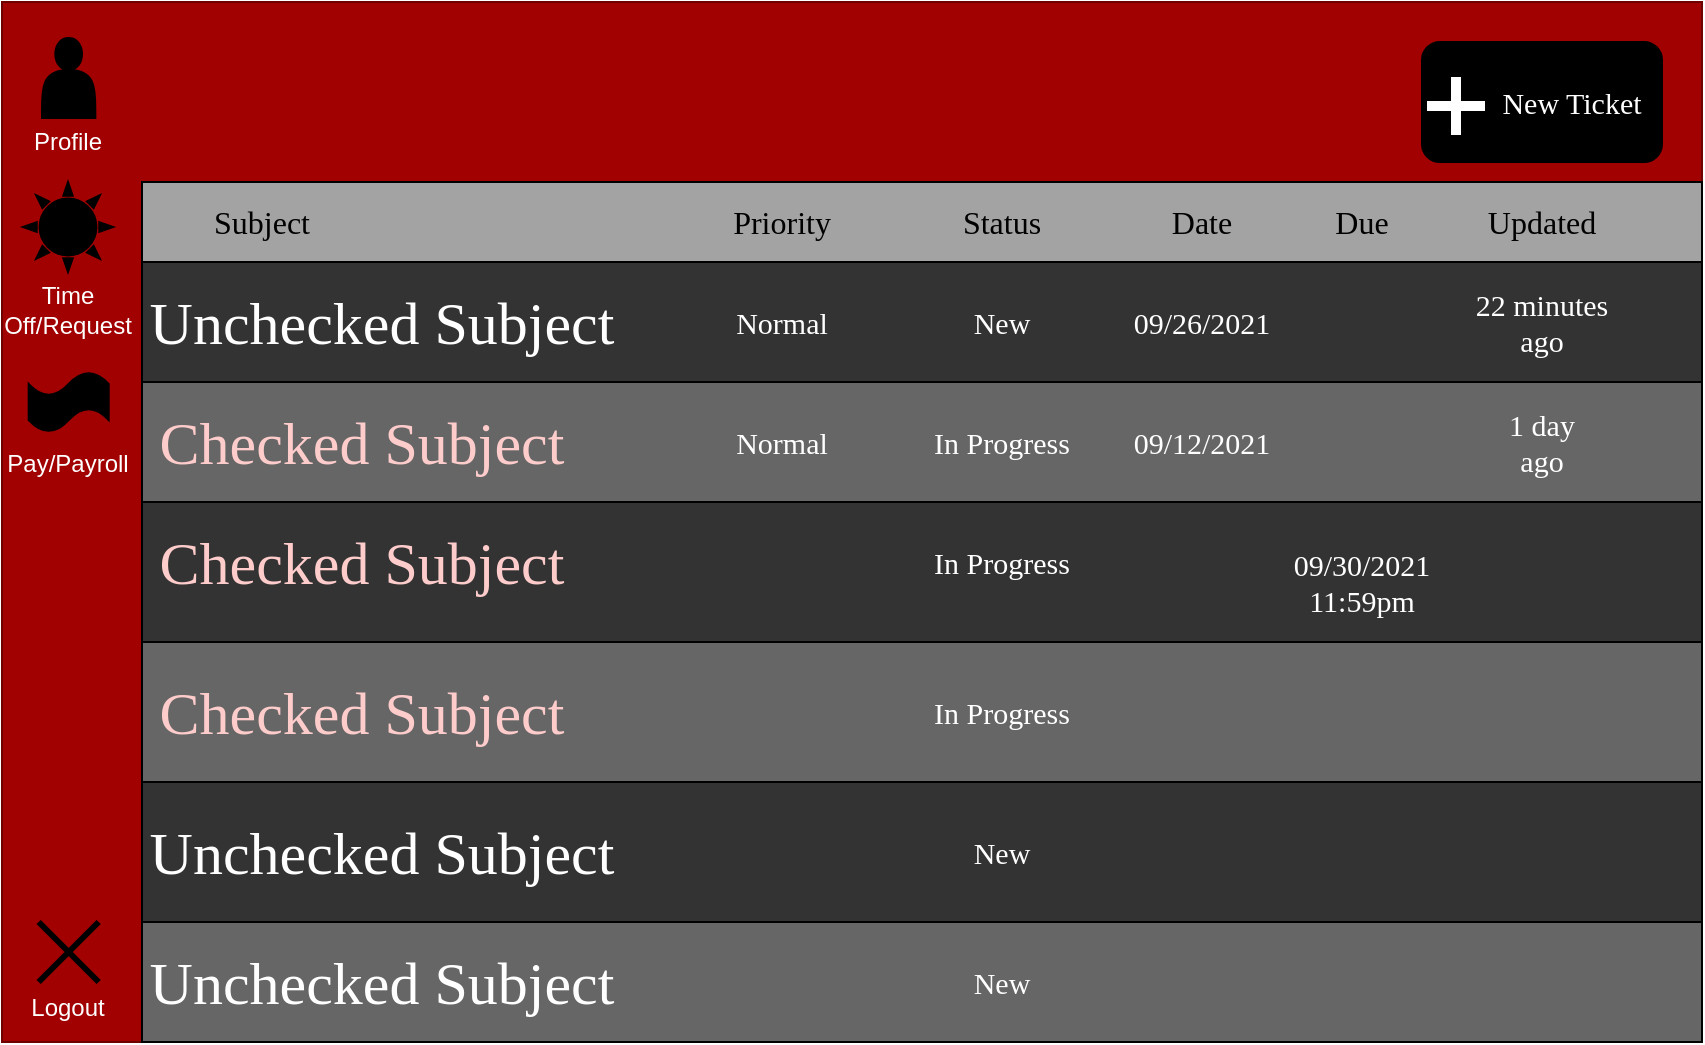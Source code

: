 <mxfile version="15.2.9" type="github">
  <diagram id="hiGkYWmm5E9R4qwjUONw" name="Page-1">
    <mxGraphModel dx="782" dy="507" grid="1" gridSize="10" guides="1" tooltips="1" connect="1" arrows="1" fold="1" page="1" pageScale="1" pageWidth="850" pageHeight="1100" math="0" shadow="0">
      <root>
        <mxCell id="0" />
        <mxCell id="1" parent="0" />
        <mxCell id="d1VfaluYkr6sNcdr90rd-1" value="" style="rounded=0;whiteSpace=wrap;html=1;fillColor=#A10101;strokeColor=#6F0000;fontColor=#ffffff;" parent="1" vertex="1">
          <mxGeometry width="850" height="520" as="geometry" />
        </mxCell>
        <mxCell id="d1VfaluYkr6sNcdr90rd-3" value="" style="rounded=0;whiteSpace=wrap;html=1;fillColor=#000000;" parent="1" vertex="1">
          <mxGeometry x="70" y="90" width="780" height="430" as="geometry" />
        </mxCell>
        <mxCell id="d1VfaluYkr6sNcdr90rd-5" value="" style="rounded=0;whiteSpace=wrap;html=1;fontColor=#FFFFFF;fillColor=#A3A3A3;" parent="1" vertex="1">
          <mxGeometry x="70" y="90" width="780" height="40" as="geometry" />
        </mxCell>
        <mxCell id="d1VfaluYkr6sNcdr90rd-6" value="Subject" style="text;html=1;strokeColor=none;fillColor=none;align=center;verticalAlign=middle;whiteSpace=wrap;rounded=0;fontFamily=Times New Roman;fontColor=#000000;fontSize=16;" parent="1" vertex="1">
          <mxGeometry x="110" y="100" width="40" height="20" as="geometry" />
        </mxCell>
        <mxCell id="d1VfaluYkr6sNcdr90rd-7" value="Priority" style="text;html=1;strokeColor=none;fillColor=none;align=center;verticalAlign=middle;whiteSpace=wrap;rounded=0;fontFamily=Times New Roman;fontSize=16;fontColor=#000000;" parent="1" vertex="1">
          <mxGeometry x="370" y="100" width="40" height="20" as="geometry" />
        </mxCell>
        <mxCell id="d1VfaluYkr6sNcdr90rd-8" value="Status" style="text;html=1;strokeColor=none;fillColor=none;align=center;verticalAlign=middle;whiteSpace=wrap;rounded=0;fontFamily=Times New Roman;fontSize=16;fontColor=#000000;" parent="1" vertex="1">
          <mxGeometry x="480" y="100" width="40" height="20" as="geometry" />
        </mxCell>
        <mxCell id="d1VfaluYkr6sNcdr90rd-10" value="Date" style="text;html=1;strokeColor=none;fillColor=none;align=center;verticalAlign=middle;whiteSpace=wrap;rounded=0;fontFamily=Times New Roman;fontSize=16;fontColor=#000000;" parent="1" vertex="1">
          <mxGeometry x="580" y="100" width="40" height="20" as="geometry" />
        </mxCell>
        <mxCell id="d1VfaluYkr6sNcdr90rd-11" value="Due" style="text;html=1;strokeColor=none;fillColor=none;align=center;verticalAlign=middle;whiteSpace=wrap;rounded=0;fontFamily=Times New Roman;fontSize=16;fontColor=#000000;" parent="1" vertex="1">
          <mxGeometry x="660" y="100" width="40" height="20" as="geometry" />
        </mxCell>
        <mxCell id="d1VfaluYkr6sNcdr90rd-12" value="Updated" style="text;html=1;strokeColor=none;fillColor=none;align=center;verticalAlign=middle;whiteSpace=wrap;rounded=0;fontFamily=Times New Roman;fontSize=16;fontColor=#000000;" parent="1" vertex="1">
          <mxGeometry x="750" y="100" width="40" height="20" as="geometry" />
        </mxCell>
        <mxCell id="d1VfaluYkr6sNcdr90rd-21" value="" style="rounded=0;whiteSpace=wrap;html=1;fontFamily=Times New Roman;fontSize=30;fontColor=#FFFFFF;fillColor=#333333;" parent="1" vertex="1">
          <mxGeometry x="70" y="130" width="780" height="60" as="geometry" />
        </mxCell>
        <mxCell id="d1VfaluYkr6sNcdr90rd-19" value="Unchecked Subject" style="text;html=1;strokeColor=none;fillColor=none;align=center;verticalAlign=middle;whiteSpace=wrap;rounded=0;fontFamily=Times New Roman;fontSize=30;fontColor=#FFFFFF;" parent="1" vertex="1">
          <mxGeometry x="60" y="150" width="260" height="20" as="geometry" />
        </mxCell>
        <mxCell id="d1VfaluYkr6sNcdr90rd-22" value="Normal" style="text;html=1;strokeColor=none;fillColor=none;align=center;verticalAlign=middle;whiteSpace=wrap;rounded=0;fontFamily=Times New Roman;fontSize=15;fontColor=#FFFFFF;" parent="1" vertex="1">
          <mxGeometry x="370" y="150" width="40" height="20" as="geometry" />
        </mxCell>
        <mxCell id="d1VfaluYkr6sNcdr90rd-24" value="New" style="text;html=1;strokeColor=none;fillColor=none;align=center;verticalAlign=middle;whiteSpace=wrap;rounded=0;fontFamily=Times New Roman;fontSize=15;fontColor=#FFFFFF;" parent="1" vertex="1">
          <mxGeometry x="480" y="150" width="40" height="20" as="geometry" />
        </mxCell>
        <mxCell id="d1VfaluYkr6sNcdr90rd-25" value="09/26/2021" style="text;html=1;strokeColor=none;fillColor=none;align=center;verticalAlign=middle;whiteSpace=wrap;rounded=0;fontFamily=Times New Roman;fontSize=15;fontColor=#FFFFFF;" parent="1" vertex="1">
          <mxGeometry x="580" y="150" width="40" height="20" as="geometry" />
        </mxCell>
        <mxCell id="d1VfaluYkr6sNcdr90rd-26" value="22 minutes ago" style="text;html=1;strokeColor=none;fillColor=none;align=center;verticalAlign=middle;whiteSpace=wrap;rounded=0;fontFamily=Times New Roman;fontSize=15;fontColor=#FFFFFF;" parent="1" vertex="1">
          <mxGeometry x="735" y="150" width="70" height="20" as="geometry" />
        </mxCell>
        <mxCell id="d1VfaluYkr6sNcdr90rd-27" value="" style="rounded=0;whiteSpace=wrap;html=1;fontFamily=Times New Roman;fontSize=30;fontColor=#FFFFFF;fillColor=#666666;" parent="1" vertex="1">
          <mxGeometry x="70" y="190" width="780" height="60" as="geometry" />
        </mxCell>
        <mxCell id="d1VfaluYkr6sNcdr90rd-28" value="Checked Subject" style="text;html=1;strokeColor=none;fillColor=none;align=center;verticalAlign=middle;whiteSpace=wrap;rounded=0;fontFamily=Times New Roman;fontSize=30;fontColor=#FFCCCC;" parent="1" vertex="1">
          <mxGeometry x="60" y="210" width="240" height="20" as="geometry" />
        </mxCell>
        <mxCell id="d1VfaluYkr6sNcdr90rd-29" value="Normal" style="text;html=1;strokeColor=none;fillColor=none;align=center;verticalAlign=middle;whiteSpace=wrap;rounded=0;fontFamily=Times New Roman;fontSize=15;fontColor=#FFFFFF;" parent="1" vertex="1">
          <mxGeometry x="370" y="210" width="40" height="20" as="geometry" />
        </mxCell>
        <mxCell id="d1VfaluYkr6sNcdr90rd-30" value="In Progress" style="text;html=1;strokeColor=none;fillColor=none;align=center;verticalAlign=middle;whiteSpace=wrap;rounded=0;fontFamily=Times New Roman;fontSize=15;fontColor=#FFFFFF;" parent="1" vertex="1">
          <mxGeometry x="465" y="210" width="70" height="20" as="geometry" />
        </mxCell>
        <mxCell id="d1VfaluYkr6sNcdr90rd-31" value="09/12/2021" style="text;html=1;strokeColor=none;fillColor=none;align=center;verticalAlign=middle;whiteSpace=wrap;rounded=0;fontFamily=Times New Roman;fontSize=15;fontColor=#FFFFFF;" parent="1" vertex="1">
          <mxGeometry x="580" y="210" width="40" height="20" as="geometry" />
        </mxCell>
        <mxCell id="d1VfaluYkr6sNcdr90rd-32" value="1 day ago" style="text;html=1;strokeColor=none;fillColor=none;align=center;verticalAlign=middle;whiteSpace=wrap;rounded=0;fontFamily=Times New Roman;fontSize=15;fontColor=#FFFFFF;" parent="1" vertex="1">
          <mxGeometry x="750" y="210" width="40" height="20" as="geometry" />
        </mxCell>
        <mxCell id="d1VfaluYkr6sNcdr90rd-33" value="" style="rounded=0;whiteSpace=wrap;html=1;fontFamily=Times New Roman;fontSize=30;fontColor=#FFFFFF;fillColor=#333333;" parent="1" vertex="1">
          <mxGeometry x="70" y="250" width="780" height="80" as="geometry" />
        </mxCell>
        <mxCell id="d1VfaluYkr6sNcdr90rd-34" value="" style="rounded=0;whiteSpace=wrap;html=1;fontFamily=Times New Roman;fontSize=30;fontColor=#FFFFFF;fillColor=#666666;" parent="1" vertex="1">
          <mxGeometry x="70" y="320" width="780" height="70" as="geometry" />
        </mxCell>
        <mxCell id="d1VfaluYkr6sNcdr90rd-35" value="" style="rounded=0;whiteSpace=wrap;html=1;fontFamily=Times New Roman;fontSize=30;fontColor=#FFFFFF;fillColor=#333333;" parent="1" vertex="1">
          <mxGeometry x="70" y="390" width="780" height="70" as="geometry" />
        </mxCell>
        <mxCell id="d1VfaluYkr6sNcdr90rd-36" value="" style="rounded=0;whiteSpace=wrap;html=1;fontFamily=Times New Roman;fontSize=30;fontColor=#FFFFFF;fillColor=#666666;" parent="1" vertex="1">
          <mxGeometry x="70" y="460" width="780" height="60" as="geometry" />
        </mxCell>
        <mxCell id="d1VfaluYkr6sNcdr90rd-37" value="Checked Subject" style="text;html=1;strokeColor=none;fillColor=none;align=center;verticalAlign=middle;whiteSpace=wrap;rounded=0;fontFamily=Times New Roman;fontSize=30;fontColor=#FFCCCC;" parent="1" vertex="1">
          <mxGeometry x="60" y="270" width="240" height="20" as="geometry" />
        </mxCell>
        <mxCell id="d1VfaluYkr6sNcdr90rd-38" value="Checked Subject" style="text;html=1;strokeColor=none;fillColor=none;align=center;verticalAlign=middle;whiteSpace=wrap;rounded=0;fontFamily=Times New Roman;fontSize=30;fontColor=#FFCCCC;" parent="1" vertex="1">
          <mxGeometry x="60" y="345" width="240" height="20" as="geometry" />
        </mxCell>
        <mxCell id="d1VfaluYkr6sNcdr90rd-39" value="Unchecked Subject" style="text;html=1;strokeColor=none;fillColor=none;align=center;verticalAlign=middle;whiteSpace=wrap;rounded=0;fontFamily=Times New Roman;fontSize=30;fontColor=#FFFFFF;" parent="1" vertex="1">
          <mxGeometry x="60" y="415" width="260" height="20" as="geometry" />
        </mxCell>
        <mxCell id="d1VfaluYkr6sNcdr90rd-40" value="Unchecked Subject" style="text;html=1;strokeColor=none;fillColor=none;align=center;verticalAlign=middle;whiteSpace=wrap;rounded=0;fontFamily=Times New Roman;fontSize=30;fontColor=#FFFFFF;" parent="1" vertex="1">
          <mxGeometry x="60" y="480" width="260" height="20" as="geometry" />
        </mxCell>
        <mxCell id="d1VfaluYkr6sNcdr90rd-41" value="In Progress" style="text;html=1;strokeColor=none;fillColor=none;align=center;verticalAlign=middle;whiteSpace=wrap;rounded=0;fontFamily=Times New Roman;fontSize=15;fontColor=#FFFFFF;" parent="1" vertex="1">
          <mxGeometry x="465" y="270" width="70" height="20" as="geometry" />
        </mxCell>
        <mxCell id="d1VfaluYkr6sNcdr90rd-42" value="In Progress" style="text;html=1;strokeColor=none;fillColor=none;align=center;verticalAlign=middle;whiteSpace=wrap;rounded=0;fontFamily=Times New Roman;fontSize=15;fontColor=#FFFFFF;" parent="1" vertex="1">
          <mxGeometry x="465" y="345" width="70" height="20" as="geometry" />
        </mxCell>
        <mxCell id="d1VfaluYkr6sNcdr90rd-43" value="New" style="text;html=1;strokeColor=none;fillColor=none;align=center;verticalAlign=middle;whiteSpace=wrap;rounded=0;fontFamily=Times New Roman;fontSize=15;fontColor=#FFFFFF;" parent="1" vertex="1">
          <mxGeometry x="480" y="415" width="40" height="20" as="geometry" />
        </mxCell>
        <mxCell id="d1VfaluYkr6sNcdr90rd-44" value="New" style="text;html=1;strokeColor=none;fillColor=none;align=center;verticalAlign=middle;whiteSpace=wrap;rounded=0;fontFamily=Times New Roman;fontSize=15;fontColor=#FFFFFF;" parent="1" vertex="1">
          <mxGeometry x="480" y="480" width="40" height="20" as="geometry" />
        </mxCell>
        <mxCell id="d1VfaluYkr6sNcdr90rd-45" value="09/30/2021&lt;br&gt;11:59pm" style="text;html=1;strokeColor=none;fillColor=none;align=center;verticalAlign=middle;whiteSpace=wrap;rounded=0;fontFamily=Times New Roman;fontSize=15;fontColor=#FFFFFF;" parent="1" vertex="1">
          <mxGeometry x="660" y="280" width="40" height="20" as="geometry" />
        </mxCell>
        <mxCell id="d1VfaluYkr6sNcdr90rd-46" value="" style="rounded=1;whiteSpace=wrap;html=1;fontFamily=Times New Roman;fontSize=15;fontColor=#FFFFFF;fillColor=#000000;" parent="1" vertex="1">
          <mxGeometry x="710" y="20" width="120" height="60" as="geometry" />
        </mxCell>
        <mxCell id="d1VfaluYkr6sNcdr90rd-47" value="New Ticket" style="text;html=1;strokeColor=none;fillColor=none;align=center;verticalAlign=middle;whiteSpace=wrap;rounded=0;fontFamily=Times New Roman;fontSize=15;fontColor=#FFFFFF;" parent="1" vertex="1">
          <mxGeometry x="740" y="40" width="90" height="20" as="geometry" />
        </mxCell>
        <mxCell id="d1VfaluYkr6sNcdr90rd-48" value="" style="shape=cross;whiteSpace=wrap;html=1;fontFamily=Times New Roman;fontSize=15;" parent="1" vertex="1">
          <mxGeometry x="712" y="37" width="30" height="30" as="geometry" />
        </mxCell>
        <mxCell id="Gpdd7vFYhtv06f4nwaT5-1" value="" style="shape=actor;whiteSpace=wrap;html=1;fillColor=#000000;" vertex="1" parent="1">
          <mxGeometry x="20" y="18" width="26.67" height="40" as="geometry" />
        </mxCell>
        <mxCell id="Gpdd7vFYhtv06f4nwaT5-2" value="Profile" style="text;html=1;strokeColor=none;fillColor=none;align=center;verticalAlign=middle;whiteSpace=wrap;rounded=0;fontColor=#FFFFFF;" vertex="1" parent="1">
          <mxGeometry x="13.34" y="60" width="40" height="20" as="geometry" />
        </mxCell>
        <mxCell id="Gpdd7vFYhtv06f4nwaT5-3" value="" style="shape=umlDestroy;whiteSpace=wrap;html=1;strokeWidth=3;fontColor=#FFFFFF;fillColor=#000000;" vertex="1" parent="1">
          <mxGeometry x="18.34" y="460" width="30" height="30" as="geometry" />
        </mxCell>
        <mxCell id="Gpdd7vFYhtv06f4nwaT5-4" value="Logout" style="text;html=1;strokeColor=none;fillColor=none;align=center;verticalAlign=middle;whiteSpace=wrap;rounded=0;fontColor=#FFFFFF;" vertex="1" parent="1">
          <mxGeometry x="13" y="493" width="40" height="20" as="geometry" />
        </mxCell>
        <mxCell id="Gpdd7vFYhtv06f4nwaT5-5" value="" style="verticalLabelPosition=bottom;verticalAlign=top;html=1;shape=mxgraph.basic.sun;fontColor=#FFFFFF;fillColor=#000000;" vertex="1" parent="1">
          <mxGeometry x="10.5" y="90" width="45" height="45" as="geometry" />
        </mxCell>
        <mxCell id="Gpdd7vFYhtv06f4nwaT5-6" value="Time Off/Request" style="text;html=1;strokeColor=none;fillColor=none;align=center;verticalAlign=middle;whiteSpace=wrap;rounded=0;fontColor=#FFFFFF;" vertex="1" parent="1">
          <mxGeometry x="13" y="134" width="40" height="40" as="geometry" />
        </mxCell>
        <mxCell id="Gpdd7vFYhtv06f4nwaT5-7" value="" style="shape=tape;whiteSpace=wrap;html=1;fontColor=#FFFFFF;fillColor=#000000;" vertex="1" parent="1">
          <mxGeometry x="13.34" y="185" width="40" height="30" as="geometry" />
        </mxCell>
        <mxCell id="Gpdd7vFYhtv06f4nwaT5-8" value="Pay/Payroll" style="text;html=1;strokeColor=none;fillColor=none;align=center;verticalAlign=middle;whiteSpace=wrap;rounded=0;fontColor=#FFFFFF;" vertex="1" parent="1">
          <mxGeometry x="13.34" y="216" width="40" height="30" as="geometry" />
        </mxCell>
      </root>
    </mxGraphModel>
  </diagram>
</mxfile>

